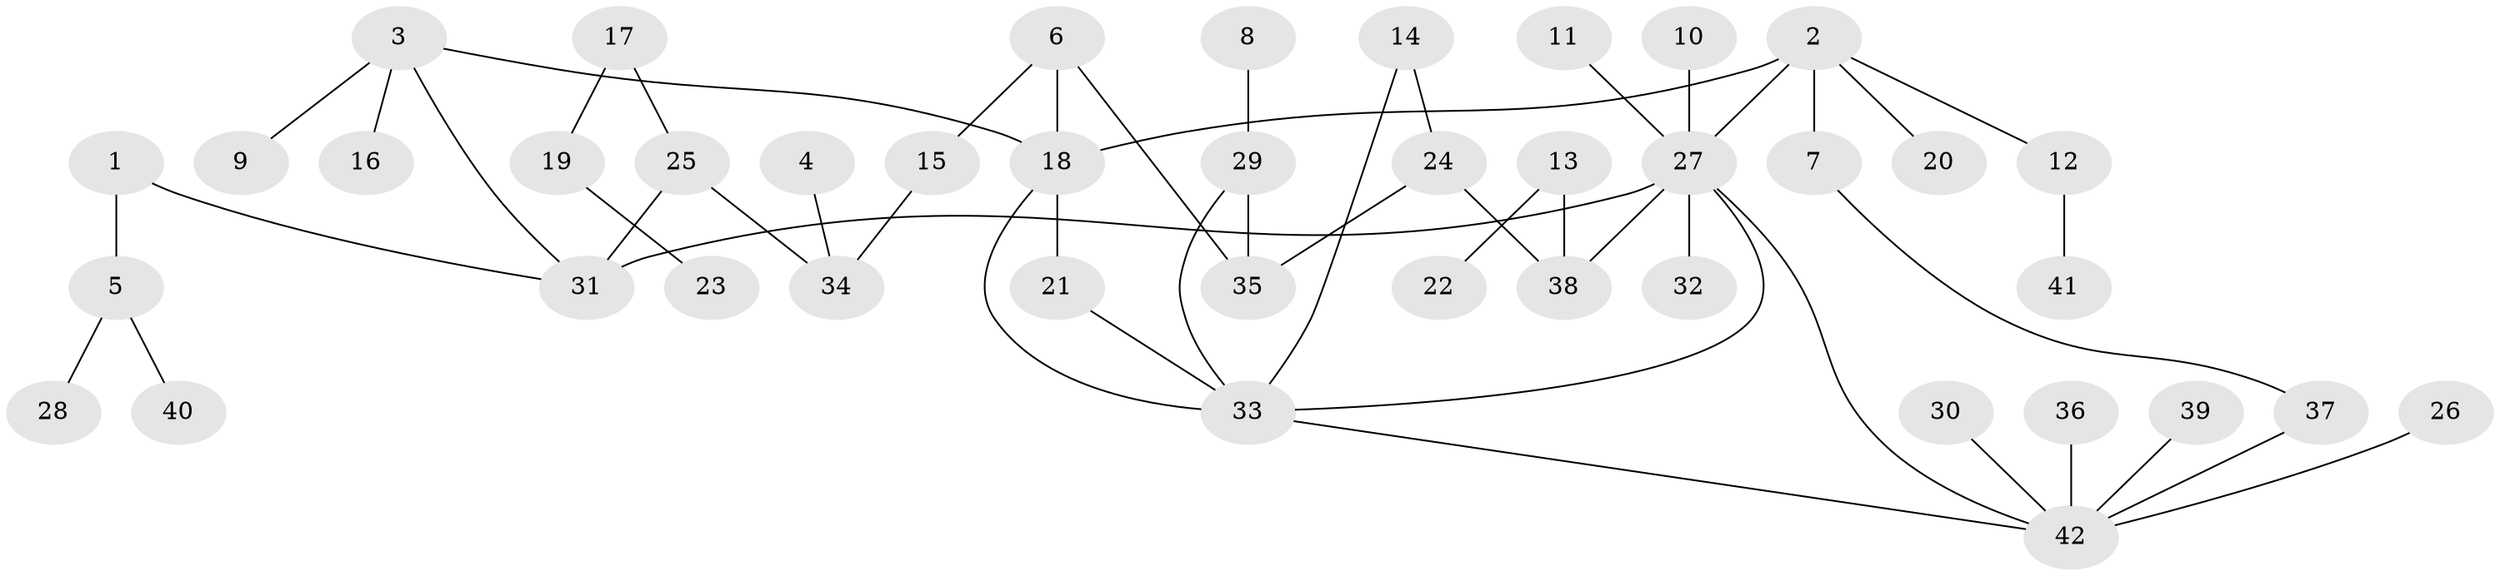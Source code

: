 // original degree distribution, {7: 0.03571428571428571, 5: 0.05952380952380952, 4: 0.03571428571428571, 2: 0.32142857142857145, 3: 0.17857142857142858, 1: 0.36904761904761907}
// Generated by graph-tools (version 1.1) at 2025/49/03/09/25 03:49:26]
// undirected, 42 vertices, 50 edges
graph export_dot {
graph [start="1"]
  node [color=gray90,style=filled];
  1;
  2;
  3;
  4;
  5;
  6;
  7;
  8;
  9;
  10;
  11;
  12;
  13;
  14;
  15;
  16;
  17;
  18;
  19;
  20;
  21;
  22;
  23;
  24;
  25;
  26;
  27;
  28;
  29;
  30;
  31;
  32;
  33;
  34;
  35;
  36;
  37;
  38;
  39;
  40;
  41;
  42;
  1 -- 5 [weight=1.0];
  1 -- 31 [weight=1.0];
  2 -- 7 [weight=1.0];
  2 -- 12 [weight=1.0];
  2 -- 18 [weight=1.0];
  2 -- 20 [weight=1.0];
  2 -- 27 [weight=1.0];
  3 -- 9 [weight=1.0];
  3 -- 16 [weight=1.0];
  3 -- 18 [weight=1.0];
  3 -- 31 [weight=1.0];
  4 -- 34 [weight=1.0];
  5 -- 28 [weight=1.0];
  5 -- 40 [weight=1.0];
  6 -- 15 [weight=1.0];
  6 -- 18 [weight=1.0];
  6 -- 35 [weight=1.0];
  7 -- 37 [weight=1.0];
  8 -- 29 [weight=1.0];
  10 -- 27 [weight=1.0];
  11 -- 27 [weight=1.0];
  12 -- 41 [weight=1.0];
  13 -- 22 [weight=1.0];
  13 -- 38 [weight=1.0];
  14 -- 24 [weight=1.0];
  14 -- 33 [weight=1.0];
  15 -- 34 [weight=1.0];
  17 -- 19 [weight=1.0];
  17 -- 25 [weight=1.0];
  18 -- 21 [weight=1.0];
  18 -- 33 [weight=1.0];
  19 -- 23 [weight=1.0];
  21 -- 33 [weight=1.0];
  24 -- 35 [weight=1.0];
  24 -- 38 [weight=1.0];
  25 -- 31 [weight=1.0];
  25 -- 34 [weight=1.0];
  26 -- 42 [weight=1.0];
  27 -- 31 [weight=3.0];
  27 -- 32 [weight=1.0];
  27 -- 33 [weight=1.0];
  27 -- 38 [weight=1.0];
  27 -- 42 [weight=1.0];
  29 -- 33 [weight=1.0];
  29 -- 35 [weight=1.0];
  30 -- 42 [weight=1.0];
  33 -- 42 [weight=1.0];
  36 -- 42 [weight=1.0];
  37 -- 42 [weight=1.0];
  39 -- 42 [weight=1.0];
}
